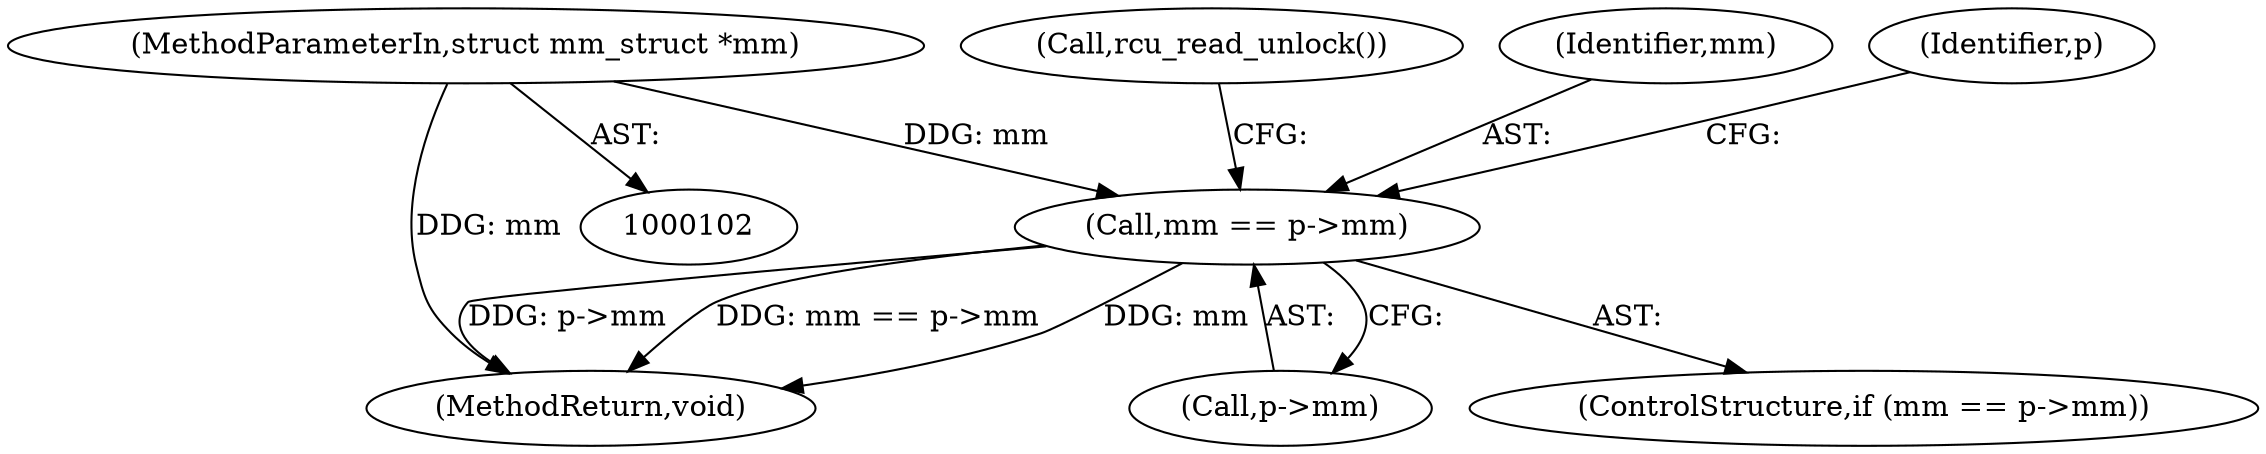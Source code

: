 digraph "1_linux_7a9cdebdcc17e426fb5287e4a82db1dfe86339b2_0@pointer" {
"1000121" [label="(Call,mm == p->mm)"];
"1000103" [label="(MethodParameterIn,struct mm_struct *mm)"];
"1000121" [label="(Call,mm == p->mm)"];
"1000123" [label="(Call,p->mm)"];
"1000129" [label="(MethodReturn,void)"];
"1000103" [label="(MethodParameterIn,struct mm_struct *mm)"];
"1000128" [label="(Call,rcu_read_unlock())"];
"1000122" [label="(Identifier,mm)"];
"1000120" [label="(ControlStructure,if (mm == p->mm))"];
"1000127" [label="(Identifier,p)"];
"1000121" -> "1000120"  [label="AST: "];
"1000121" -> "1000123"  [label="CFG: "];
"1000122" -> "1000121"  [label="AST: "];
"1000123" -> "1000121"  [label="AST: "];
"1000127" -> "1000121"  [label="CFG: "];
"1000128" -> "1000121"  [label="CFG: "];
"1000121" -> "1000129"  [label="DDG: p->mm"];
"1000121" -> "1000129"  [label="DDG: mm == p->mm"];
"1000121" -> "1000129"  [label="DDG: mm"];
"1000103" -> "1000121"  [label="DDG: mm"];
"1000103" -> "1000102"  [label="AST: "];
"1000103" -> "1000129"  [label="DDG: mm"];
}
